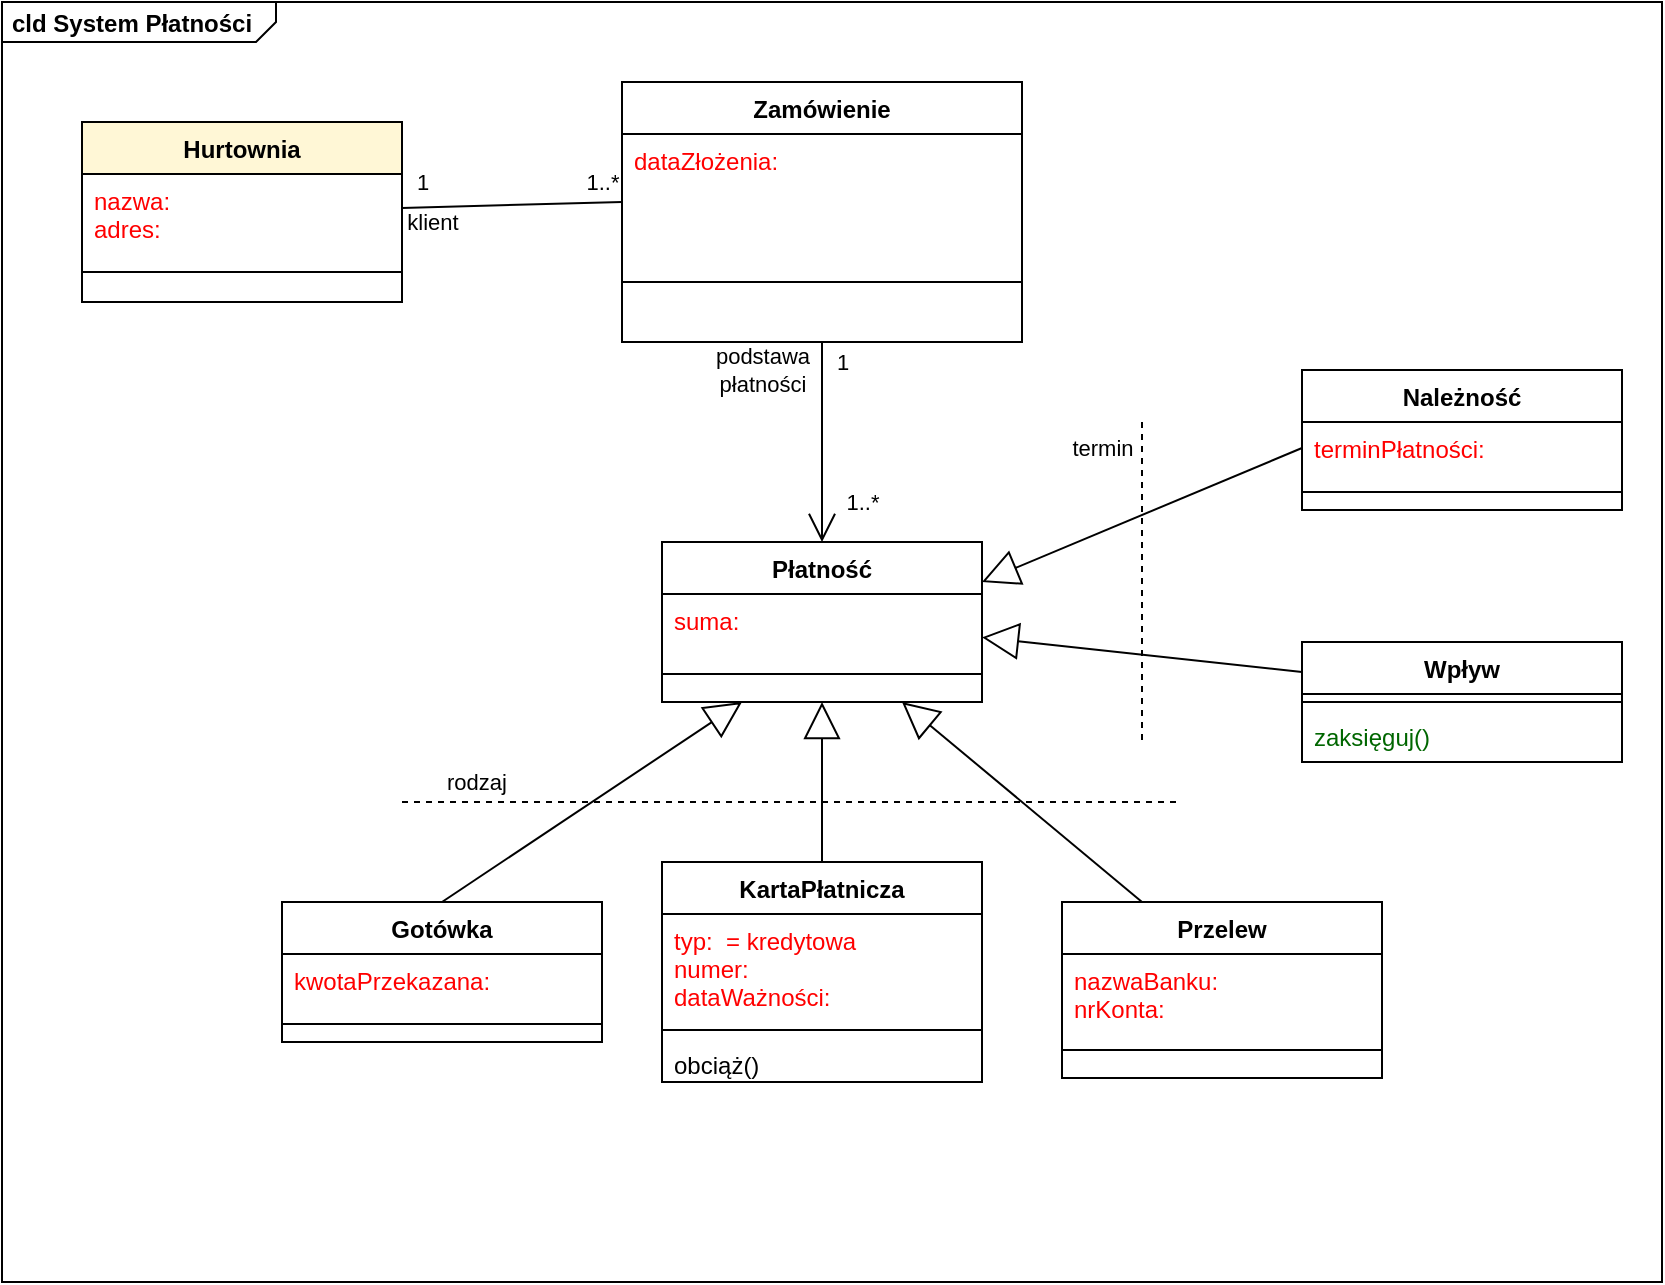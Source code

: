 <mxfile version="13.8.1" type="github">
  <diagram id="C5RBs43oDa-KdzZeNtuy" name="Page-1">
    <mxGraphModel dx="1410" dy="794" grid="1" gridSize="10" guides="1" tooltips="1" connect="1" arrows="1" fold="1" page="1" pageScale="1" pageWidth="827" pageHeight="1169" math="0" shadow="0">
      <root>
        <mxCell id="WIyWlLk6GJQsqaUBKTNV-0" />
        <mxCell id="WIyWlLk6GJQsqaUBKTNV-1" parent="WIyWlLk6GJQsqaUBKTNV-0" />
        <mxCell id="nxLgZn3qPfFk9c5XjFaG-1" value="&lt;p style=&quot;margin: 0px ; margin-top: 4px ; margin-left: 5px ; text-align: left&quot;&gt;&lt;b&gt;cld System Płatności&lt;/b&gt;&lt;/p&gt;" style="html=1;shape=mxgraph.sysml.package;overflow=fill;labelX=137;align=left;spacingLeft=5;verticalAlign=top;spacingTop=-3;" vertex="1" parent="WIyWlLk6GJQsqaUBKTNV-1">
          <mxGeometry width="830" height="640" as="geometry" />
        </mxCell>
        <mxCell id="nxLgZn3qPfFk9c5XjFaG-6" value="Hurtownia" style="swimlane;fontStyle=1;align=center;verticalAlign=top;childLayout=stackLayout;horizontal=1;startSize=26;horizontalStack=0;resizeParent=1;resizeParentMax=0;resizeLast=0;collapsible=1;marginBottom=0;fillColor=#FFF7D6;" vertex="1" parent="WIyWlLk6GJQsqaUBKTNV-1">
          <mxGeometry x="40" y="60" width="160" height="90" as="geometry" />
        </mxCell>
        <mxCell id="nxLgZn3qPfFk9c5XjFaG-7" value="nazwa:&#xa;adres:" style="text;strokeColor=none;fillColor=none;align=left;verticalAlign=top;spacingLeft=4;spacingRight=4;overflow=hidden;rotatable=0;points=[[0,0.5],[1,0.5]];portConstraint=eastwest;fontColor=#FF0000;" vertex="1" parent="nxLgZn3qPfFk9c5XjFaG-6">
          <mxGeometry y="26" width="160" height="34" as="geometry" />
        </mxCell>
        <mxCell id="nxLgZn3qPfFk9c5XjFaG-8" value="" style="line;strokeWidth=1;fillColor=none;align=left;verticalAlign=middle;spacingTop=-1;spacingLeft=3;spacingRight=3;rotatable=0;labelPosition=right;points=[];portConstraint=eastwest;" vertex="1" parent="nxLgZn3qPfFk9c5XjFaG-6">
          <mxGeometry y="60" width="160" height="30" as="geometry" />
        </mxCell>
        <mxCell id="nxLgZn3qPfFk9c5XjFaG-10" value="Zamówienie" style="swimlane;fontStyle=1;align=center;verticalAlign=top;childLayout=stackLayout;horizontal=1;startSize=26;horizontalStack=0;resizeParent=1;resizeParentMax=0;resizeLast=0;collapsible=1;marginBottom=0;" vertex="1" parent="WIyWlLk6GJQsqaUBKTNV-1">
          <mxGeometry x="310" y="40" width="200" height="130" as="geometry" />
        </mxCell>
        <mxCell id="nxLgZn3qPfFk9c5XjFaG-11" value="dataZłożenia:" style="text;strokeColor=none;fillColor=none;align=left;verticalAlign=top;spacingLeft=4;spacingRight=4;overflow=hidden;rotatable=0;points=[[0,0.5],[1,0.5]];portConstraint=eastwest;fontColor=#FF0000;" vertex="1" parent="nxLgZn3qPfFk9c5XjFaG-10">
          <mxGeometry y="26" width="200" height="44" as="geometry" />
        </mxCell>
        <mxCell id="nxLgZn3qPfFk9c5XjFaG-12" value="" style="line;strokeWidth=1;fillColor=none;align=left;verticalAlign=middle;spacingTop=-1;spacingLeft=3;spacingRight=3;rotatable=0;labelPosition=right;points=[];portConstraint=eastwest;" vertex="1" parent="nxLgZn3qPfFk9c5XjFaG-10">
          <mxGeometry y="70" width="200" height="60" as="geometry" />
        </mxCell>
        <mxCell id="nxLgZn3qPfFk9c5XjFaG-18" value="Płatność" style="swimlane;fontStyle=1;align=center;verticalAlign=top;childLayout=stackLayout;horizontal=1;startSize=26;horizontalStack=0;resizeParent=1;resizeParentMax=0;resizeLast=0;collapsible=1;marginBottom=0;" vertex="1" parent="WIyWlLk6GJQsqaUBKTNV-1">
          <mxGeometry x="330" y="270" width="160" height="80" as="geometry" />
        </mxCell>
        <mxCell id="nxLgZn3qPfFk9c5XjFaG-19" value="suma:" style="text;strokeColor=none;fillColor=none;align=left;verticalAlign=top;spacingLeft=4;spacingRight=4;overflow=hidden;rotatable=0;points=[[0,0.5],[1,0.5]];portConstraint=eastwest;fontColor=#FF0000;" vertex="1" parent="nxLgZn3qPfFk9c5XjFaG-18">
          <mxGeometry y="26" width="160" height="26" as="geometry" />
        </mxCell>
        <mxCell id="nxLgZn3qPfFk9c5XjFaG-20" value="" style="line;strokeWidth=1;fillColor=none;align=left;verticalAlign=middle;spacingTop=-1;spacingLeft=3;spacingRight=3;rotatable=0;labelPosition=right;points=[];portConstraint=eastwest;" vertex="1" parent="nxLgZn3qPfFk9c5XjFaG-18">
          <mxGeometry y="52" width="160" height="28" as="geometry" />
        </mxCell>
        <mxCell id="nxLgZn3qPfFk9c5XjFaG-26" value="KartaPłatnicza" style="swimlane;fontStyle=1;align=center;verticalAlign=top;childLayout=stackLayout;horizontal=1;startSize=26;horizontalStack=0;resizeParent=1;resizeParentMax=0;resizeLast=0;collapsible=1;marginBottom=0;" vertex="1" parent="WIyWlLk6GJQsqaUBKTNV-1">
          <mxGeometry x="330" y="430" width="160" height="110" as="geometry" />
        </mxCell>
        <mxCell id="nxLgZn3qPfFk9c5XjFaG-27" value="typ:  = kredytowa&#xa;numer:&#xa;dataWażności:" style="text;strokeColor=none;fillColor=none;align=left;verticalAlign=top;spacingLeft=4;spacingRight=4;overflow=hidden;rotatable=0;points=[[0,0.5],[1,0.5]];portConstraint=eastwest;fontColor=#FF0000;" vertex="1" parent="nxLgZn3qPfFk9c5XjFaG-26">
          <mxGeometry y="26" width="160" height="54" as="geometry" />
        </mxCell>
        <mxCell id="nxLgZn3qPfFk9c5XjFaG-28" value="" style="line;strokeWidth=1;fillColor=none;align=left;verticalAlign=middle;spacingTop=-1;spacingLeft=3;spacingRight=3;rotatable=0;labelPosition=right;points=[];portConstraint=eastwest;" vertex="1" parent="nxLgZn3qPfFk9c5XjFaG-26">
          <mxGeometry y="80" width="160" height="8" as="geometry" />
        </mxCell>
        <mxCell id="nxLgZn3qPfFk9c5XjFaG-29" value="obciąż()" style="text;strokeColor=none;fillColor=none;align=left;verticalAlign=top;spacingLeft=4;spacingRight=4;overflow=hidden;rotatable=0;points=[[0,0.5],[1,0.5]];portConstraint=eastwest;" vertex="1" parent="nxLgZn3qPfFk9c5XjFaG-26">
          <mxGeometry y="88" width="160" height="22" as="geometry" />
        </mxCell>
        <mxCell id="nxLgZn3qPfFk9c5XjFaG-34" value="Należność" style="swimlane;fontStyle=1;align=center;verticalAlign=top;childLayout=stackLayout;horizontal=1;startSize=26;horizontalStack=0;resizeParent=1;resizeParentMax=0;resizeLast=0;collapsible=1;marginBottom=0;" vertex="1" parent="WIyWlLk6GJQsqaUBKTNV-1">
          <mxGeometry x="650" y="184" width="160" height="70" as="geometry" />
        </mxCell>
        <mxCell id="nxLgZn3qPfFk9c5XjFaG-35" value="terminPłatności:" style="text;strokeColor=none;fillColor=none;align=left;verticalAlign=top;spacingLeft=4;spacingRight=4;overflow=hidden;rotatable=0;points=[[0,0.5],[1,0.5]];portConstraint=eastwest;fontColor=#FF0000;" vertex="1" parent="nxLgZn3qPfFk9c5XjFaG-34">
          <mxGeometry y="26" width="160" height="26" as="geometry" />
        </mxCell>
        <mxCell id="nxLgZn3qPfFk9c5XjFaG-36" value="" style="line;strokeWidth=1;fillColor=none;align=left;verticalAlign=middle;spacingTop=-1;spacingLeft=3;spacingRight=3;rotatable=0;labelPosition=right;points=[];portConstraint=eastwest;" vertex="1" parent="nxLgZn3qPfFk9c5XjFaG-34">
          <mxGeometry y="52" width="160" height="18" as="geometry" />
        </mxCell>
        <mxCell id="nxLgZn3qPfFk9c5XjFaG-38" value="Wpływ" style="swimlane;fontStyle=1;align=center;verticalAlign=top;childLayout=stackLayout;horizontal=1;startSize=26;horizontalStack=0;resizeParent=1;resizeParentMax=0;resizeLast=0;collapsible=1;marginBottom=0;" vertex="1" parent="WIyWlLk6GJQsqaUBKTNV-1">
          <mxGeometry x="650" y="320" width="160" height="60" as="geometry" />
        </mxCell>
        <mxCell id="nxLgZn3qPfFk9c5XjFaG-40" value="" style="line;strokeWidth=1;fillColor=none;align=left;verticalAlign=middle;spacingTop=-1;spacingLeft=3;spacingRight=3;rotatable=0;labelPosition=right;points=[];portConstraint=eastwest;" vertex="1" parent="nxLgZn3qPfFk9c5XjFaG-38">
          <mxGeometry y="26" width="160" height="8" as="geometry" />
        </mxCell>
        <mxCell id="nxLgZn3qPfFk9c5XjFaG-41" value="zaksięguj()" style="text;strokeColor=none;fillColor=none;align=left;verticalAlign=top;spacingLeft=4;spacingRight=4;overflow=hidden;rotatable=0;points=[[0,0.5],[1,0.5]];portConstraint=eastwest;fontColor=#006600;" vertex="1" parent="nxLgZn3qPfFk9c5XjFaG-38">
          <mxGeometry y="34" width="160" height="26" as="geometry" />
        </mxCell>
        <mxCell id="nxLgZn3qPfFk9c5XjFaG-46" value="" style="endArrow=open;endFill=1;endSize=12;html=1;exitX=0.5;exitY=1;exitDx=0;exitDy=0;" edge="1" parent="WIyWlLk6GJQsqaUBKTNV-1" source="nxLgZn3qPfFk9c5XjFaG-10" target="nxLgZn3qPfFk9c5XjFaG-18">
          <mxGeometry width="160" relative="1" as="geometry">
            <mxPoint x="420" y="230" as="sourcePoint" />
            <mxPoint x="580" y="230" as="targetPoint" />
          </mxGeometry>
        </mxCell>
        <mxCell id="nxLgZn3qPfFk9c5XjFaG-60" value="podstawa&lt;br&gt;płatności" style="edgeLabel;html=1;align=center;verticalAlign=middle;resizable=0;points=[];" vertex="1" connectable="0" parent="nxLgZn3qPfFk9c5XjFaG-46">
          <mxGeometry x="-0.56" y="1" relative="1" as="geometry">
            <mxPoint x="-31" y="-8" as="offset" />
          </mxGeometry>
        </mxCell>
        <mxCell id="nxLgZn3qPfFk9c5XjFaG-61" value="1" style="edgeLabel;html=1;align=center;verticalAlign=middle;resizable=0;points=[];" vertex="1" connectable="0" parent="nxLgZn3qPfFk9c5XjFaG-46">
          <mxGeometry x="-0.44" relative="1" as="geometry">
            <mxPoint x="10" y="-18" as="offset" />
          </mxGeometry>
        </mxCell>
        <mxCell id="nxLgZn3qPfFk9c5XjFaG-62" value="1..*" style="edgeLabel;html=1;align=center;verticalAlign=middle;resizable=0;points=[];" vertex="1" connectable="0" parent="nxLgZn3qPfFk9c5XjFaG-46">
          <mxGeometry x="0.6" y="1" relative="1" as="geometry">
            <mxPoint x="19" as="offset" />
          </mxGeometry>
        </mxCell>
        <mxCell id="nxLgZn3qPfFk9c5XjFaG-48" value="" style="endArrow=block;endSize=16;endFill=0;html=1;exitX=0.5;exitY=0;exitDx=0;exitDy=0;entryX=0.25;entryY=1;entryDx=0;entryDy=0;" edge="1" parent="WIyWlLk6GJQsqaUBKTNV-1" source="nxLgZn3qPfFk9c5XjFaG-22" target="nxLgZn3qPfFk9c5XjFaG-18">
          <mxGeometry x="-1" y="-418" width="160" relative="1" as="geometry">
            <mxPoint x="100" y="380" as="sourcePoint" />
            <mxPoint x="260" y="380" as="targetPoint" />
            <mxPoint x="-280" y="-108" as="offset" />
          </mxGeometry>
        </mxCell>
        <mxCell id="nxLgZn3qPfFk9c5XjFaG-49" value="" style="endArrow=block;endSize=16;endFill=0;html=1;exitX=0.5;exitY=0;exitDx=0;exitDy=0;entryX=0.5;entryY=1;entryDx=0;entryDy=0;" edge="1" parent="WIyWlLk6GJQsqaUBKTNV-1" source="nxLgZn3qPfFk9c5XjFaG-26" target="nxLgZn3qPfFk9c5XjFaG-18">
          <mxGeometry x="-1" y="-418" width="160" relative="1" as="geometry">
            <mxPoint x="140" y="440" as="sourcePoint" />
            <mxPoint x="380" y="360" as="targetPoint" />
            <mxPoint x="-280" y="-108" as="offset" />
          </mxGeometry>
        </mxCell>
        <mxCell id="nxLgZn3qPfFk9c5XjFaG-50" value="" style="endArrow=block;endSize=16;endFill=0;html=1;exitX=0.25;exitY=0;exitDx=0;exitDy=0;entryX=0.75;entryY=1;entryDx=0;entryDy=0;" edge="1" parent="WIyWlLk6GJQsqaUBKTNV-1" source="nxLgZn3qPfFk9c5XjFaG-30" target="nxLgZn3qPfFk9c5XjFaG-18">
          <mxGeometry x="-1" y="-418" width="160" relative="1" as="geometry">
            <mxPoint x="150" y="450" as="sourcePoint" />
            <mxPoint x="390" y="370" as="targetPoint" />
            <mxPoint x="-280" y="-108" as="offset" />
          </mxGeometry>
        </mxCell>
        <mxCell id="nxLgZn3qPfFk9c5XjFaG-51" value="" style="endArrow=block;endSize=16;endFill=0;html=1;exitX=0;exitY=0.25;exitDx=0;exitDy=0;" edge="1" parent="WIyWlLk6GJQsqaUBKTNV-1" source="nxLgZn3qPfFk9c5XjFaG-38" target="nxLgZn3qPfFk9c5XjFaG-19">
          <mxGeometry x="-1" y="-418" width="160" relative="1" as="geometry">
            <mxPoint x="160" y="460" as="sourcePoint" />
            <mxPoint x="400" y="380" as="targetPoint" />
            <mxPoint x="-280" y="-108" as="offset" />
          </mxGeometry>
        </mxCell>
        <mxCell id="nxLgZn3qPfFk9c5XjFaG-52" value="" style="endArrow=block;endSize=16;endFill=0;html=1;exitX=0;exitY=0.5;exitDx=0;exitDy=0;entryX=1;entryY=0.25;entryDx=0;entryDy=0;" edge="1" parent="WIyWlLk6GJQsqaUBKTNV-1" source="nxLgZn3qPfFk9c5XjFaG-35" target="nxLgZn3qPfFk9c5XjFaG-18">
          <mxGeometry x="-1" y="-418" width="160" relative="1" as="geometry">
            <mxPoint x="170" y="470" as="sourcePoint" />
            <mxPoint x="410" y="390" as="targetPoint" />
            <mxPoint x="-280" y="-108" as="offset" />
          </mxGeometry>
        </mxCell>
        <mxCell id="nxLgZn3qPfFk9c5XjFaG-55" value="" style="endArrow=none;dashed=1;html=1;" edge="1" parent="WIyWlLk6GJQsqaUBKTNV-1">
          <mxGeometry width="50" height="50" relative="1" as="geometry">
            <mxPoint x="200" y="400" as="sourcePoint" />
            <mxPoint x="590" y="400" as="targetPoint" />
          </mxGeometry>
        </mxCell>
        <mxCell id="nxLgZn3qPfFk9c5XjFaG-56" value="rodzaj" style="edgeLabel;html=1;align=center;verticalAlign=middle;resizable=0;points=[];" vertex="1" connectable="0" parent="nxLgZn3qPfFk9c5XjFaG-55">
          <mxGeometry x="-0.81" y="1" relative="1" as="geometry">
            <mxPoint y="-9" as="offset" />
          </mxGeometry>
        </mxCell>
        <mxCell id="nxLgZn3qPfFk9c5XjFaG-22" value="Gotówka" style="swimlane;fontStyle=1;align=center;verticalAlign=top;childLayout=stackLayout;horizontal=1;startSize=26;horizontalStack=0;resizeParent=1;resizeParentMax=0;resizeLast=0;collapsible=1;marginBottom=0;" vertex="1" parent="WIyWlLk6GJQsqaUBKTNV-1">
          <mxGeometry x="140" y="450" width="160" height="70" as="geometry" />
        </mxCell>
        <mxCell id="nxLgZn3qPfFk9c5XjFaG-23" value="kwotaPrzekazana:" style="text;strokeColor=none;fillColor=none;align=left;verticalAlign=top;spacingLeft=4;spacingRight=4;overflow=hidden;rotatable=0;points=[[0,0.5],[1,0.5]];portConstraint=eastwest;fontColor=#FF0000;" vertex="1" parent="nxLgZn3qPfFk9c5XjFaG-22">
          <mxGeometry y="26" width="160" height="26" as="geometry" />
        </mxCell>
        <mxCell id="nxLgZn3qPfFk9c5XjFaG-24" value="" style="line;strokeWidth=1;fillColor=none;align=left;verticalAlign=middle;spacingTop=-1;spacingLeft=3;spacingRight=3;rotatable=0;labelPosition=right;points=[];portConstraint=eastwest;" vertex="1" parent="nxLgZn3qPfFk9c5XjFaG-22">
          <mxGeometry y="52" width="160" height="18" as="geometry" />
        </mxCell>
        <mxCell id="nxLgZn3qPfFk9c5XjFaG-30" value="Przelew" style="swimlane;fontStyle=1;align=center;verticalAlign=top;childLayout=stackLayout;horizontal=1;startSize=26;horizontalStack=0;resizeParent=1;resizeParentMax=0;resizeLast=0;collapsible=1;marginBottom=0;" vertex="1" parent="WIyWlLk6GJQsqaUBKTNV-1">
          <mxGeometry x="530" y="450" width="160" height="88" as="geometry" />
        </mxCell>
        <mxCell id="nxLgZn3qPfFk9c5XjFaG-31" value="nazwaBanku:&#xa;nrKonta:" style="text;strokeColor=none;fillColor=none;align=left;verticalAlign=top;spacingLeft=4;spacingRight=4;overflow=hidden;rotatable=0;points=[[0,0.5],[1,0.5]];portConstraint=eastwest;fontColor=#FF0000;" vertex="1" parent="nxLgZn3qPfFk9c5XjFaG-30">
          <mxGeometry y="26" width="160" height="34" as="geometry" />
        </mxCell>
        <mxCell id="nxLgZn3qPfFk9c5XjFaG-32" value="" style="line;strokeWidth=1;fillColor=none;align=left;verticalAlign=middle;spacingTop=-1;spacingLeft=3;spacingRight=3;rotatable=0;labelPosition=right;points=[];portConstraint=eastwest;" vertex="1" parent="nxLgZn3qPfFk9c5XjFaG-30">
          <mxGeometry y="60" width="160" height="28" as="geometry" />
        </mxCell>
        <mxCell id="nxLgZn3qPfFk9c5XjFaG-58" value="" style="endArrow=none;dashed=1;html=1;" edge="1" parent="WIyWlLk6GJQsqaUBKTNV-1">
          <mxGeometry width="50" height="50" relative="1" as="geometry">
            <mxPoint x="570" y="210" as="sourcePoint" />
            <mxPoint x="570" y="370" as="targetPoint" />
            <Array as="points">
              <mxPoint x="570" y="270" />
            </Array>
          </mxGeometry>
        </mxCell>
        <mxCell id="nxLgZn3qPfFk9c5XjFaG-59" value="termin" style="edgeLabel;html=1;align=center;verticalAlign=middle;resizable=0;points=[];" vertex="1" connectable="0" parent="nxLgZn3qPfFk9c5XjFaG-58">
          <mxGeometry x="-0.25" y="-44" relative="1" as="geometry">
            <mxPoint x="24" y="-47" as="offset" />
          </mxGeometry>
        </mxCell>
        <mxCell id="nxLgZn3qPfFk9c5XjFaG-63" value="" style="endArrow=none;html=1;exitX=1;exitY=0.5;exitDx=0;exitDy=0;" edge="1" parent="WIyWlLk6GJQsqaUBKTNV-1" source="nxLgZn3qPfFk9c5XjFaG-7">
          <mxGeometry width="50" height="50" relative="1" as="geometry">
            <mxPoint x="260" y="150" as="sourcePoint" />
            <mxPoint x="310" y="100" as="targetPoint" />
          </mxGeometry>
        </mxCell>
        <mxCell id="nxLgZn3qPfFk9c5XjFaG-64" value="klient" style="edgeLabel;html=1;align=center;verticalAlign=middle;resizable=0;points=[];" vertex="1" connectable="0" parent="nxLgZn3qPfFk9c5XjFaG-63">
          <mxGeometry x="-0.738" y="-1" relative="1" as="geometry">
            <mxPoint y="6.39" as="offset" />
          </mxGeometry>
        </mxCell>
        <mxCell id="nxLgZn3qPfFk9c5XjFaG-65" value="1" style="edgeLabel;html=1;align=center;verticalAlign=middle;resizable=0;points=[];" vertex="1" connectable="0" parent="nxLgZn3qPfFk9c5XjFaG-63">
          <mxGeometry x="-0.218" relative="1" as="geometry">
            <mxPoint x="-32.84" y="-11.83" as="offset" />
          </mxGeometry>
        </mxCell>
        <mxCell id="nxLgZn3qPfFk9c5XjFaG-66" value="1..*" style="edgeLabel;html=1;align=center;verticalAlign=middle;resizable=0;points=[];" vertex="1" connectable="0" parent="nxLgZn3qPfFk9c5XjFaG-63">
          <mxGeometry x="0.875" relative="1" as="geometry">
            <mxPoint x="-3.39" y="-10.18" as="offset" />
          </mxGeometry>
        </mxCell>
      </root>
    </mxGraphModel>
  </diagram>
</mxfile>
